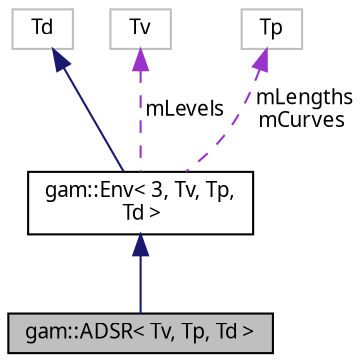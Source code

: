 digraph "gam::ADSR&lt; Tv, Tp, Td &gt;"
{
 // LATEX_PDF_SIZE
  bgcolor="transparent";
  edge [fontname="FreeSans.ttf",fontsize="10",labelfontname="FreeSans.ttf",labelfontsize="10"];
  node [fontname="FreeSans.ttf",fontsize="10",shape=record];
  Node1 [label="gam::ADSR\< Tv, Tp, Td \>",height=0.2,width=0.4,color="black", fillcolor="grey75", style="filled", fontcolor="black",tooltip="ADSR (Attack, Decay, Sustain, Release) envelope."];
  Node2 -> Node1 [dir="back",color="midnightblue",fontsize="10",style="solid",fontname="FreeSans.ttf"];
  Node2 [label="gam::Env\< 3, Tv, Tp,\l Td \>",height=0.2,width=0.4,color="black",URL="$classgam_1_1_env.html",tooltip=" "];
  Node3 -> Node2 [dir="back",color="midnightblue",fontsize="10",style="solid",fontname="FreeSans.ttf"];
  Node3 [label="Td",height=0.2,width=0.4,color="grey75",tooltip=" "];
  Node4 -> Node2 [dir="back",color="darkorchid3",fontsize="10",style="dashed",label=" mLevels" ,fontname="FreeSans.ttf"];
  Node4 [label="Tv",height=0.2,width=0.4,color="grey75",tooltip=" "];
  Node5 -> Node2 [dir="back",color="darkorchid3",fontsize="10",style="dashed",label=" mLengths\nmCurves" ,fontname="FreeSans.ttf"];
  Node5 [label="Tp",height=0.2,width=0.4,color="grey75",tooltip=" "];
}

